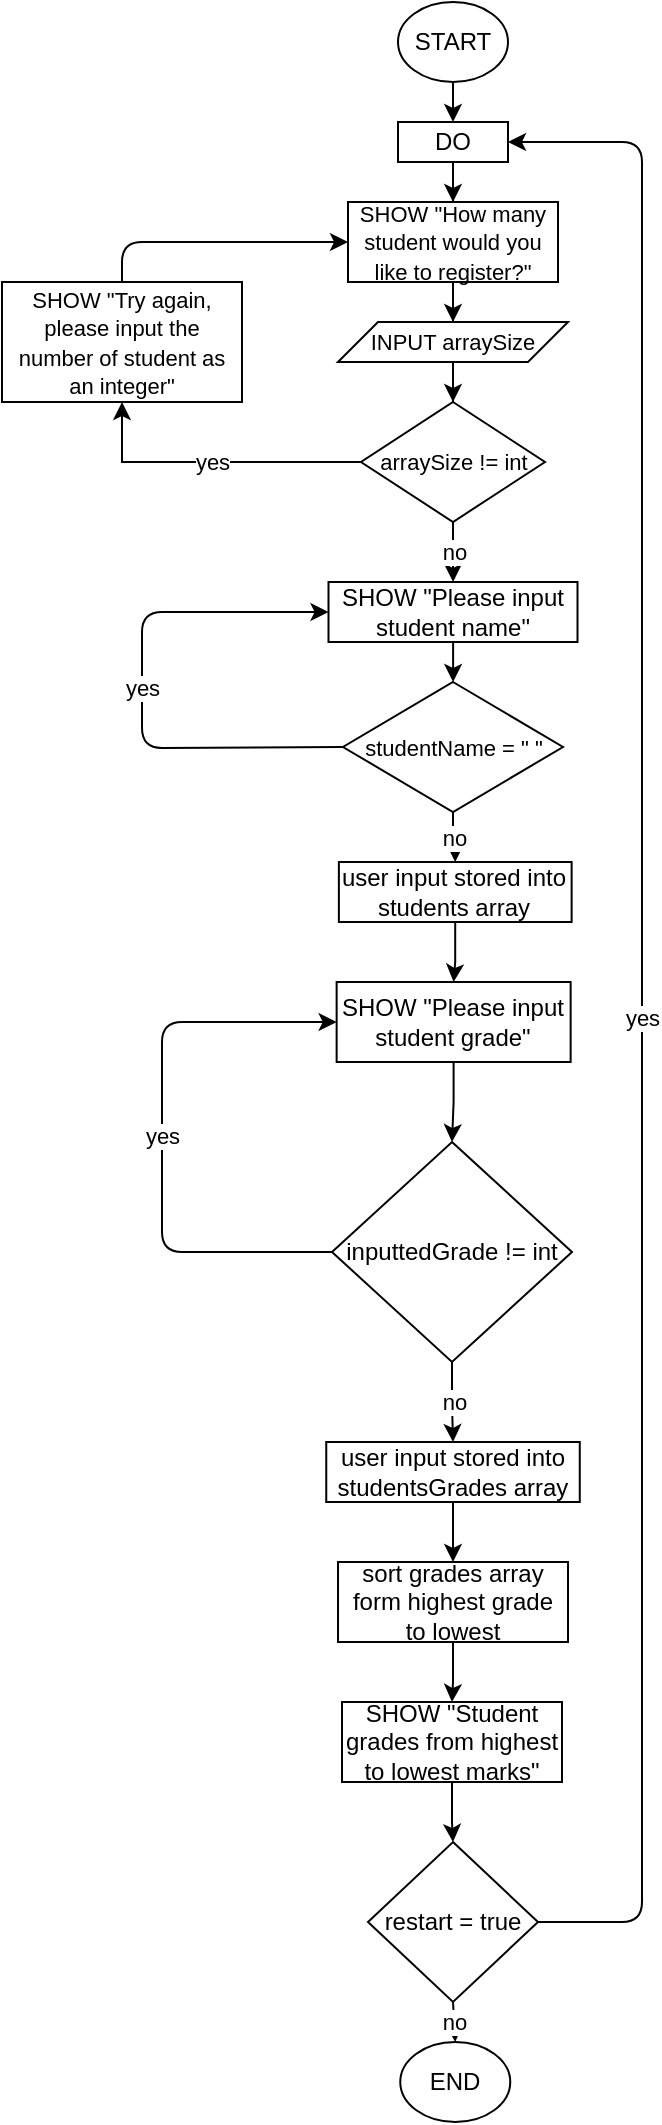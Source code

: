 <mxfile version="13.9.8" type="device"><diagram id="CJbjfYAX7APQSJAaAtRl" name="Page-1"><mxGraphModel dx="700" dy="790" grid="1" gridSize="10" guides="1" tooltips="1" connect="1" arrows="1" fold="1" page="1" pageScale="1" pageWidth="850" pageHeight="1100" math="0" shadow="0"><root><mxCell id="0"/><mxCell id="1" parent="0"/><mxCell id="YVGGeU7j0jix6C_1ZdNp-1" value="START" style="ellipse;whiteSpace=wrap;html=1;" vertex="1" parent="1"><mxGeometry x="398" width="55" height="40" as="geometry"/></mxCell><mxCell id="YVGGeU7j0jix6C_1ZdNp-2" value="END" style="ellipse;whiteSpace=wrap;html=1;" vertex="1" parent="1"><mxGeometry x="399.13" y="1020" width="55" height="40" as="geometry"/></mxCell><mxCell id="YVGGeU7j0jix6C_1ZdNp-11" value="" style="edgeStyle=orthogonalEdgeStyle;rounded=0;orthogonalLoop=1;jettySize=auto;html=1;" edge="1" parent="1" source="YVGGeU7j0jix6C_1ZdNp-3" target="YVGGeU7j0jix6C_1ZdNp-10"><mxGeometry relative="1" as="geometry"/></mxCell><mxCell id="YVGGeU7j0jix6C_1ZdNp-3" value="DO" style="rounded=0;whiteSpace=wrap;html=1;" vertex="1" parent="1"><mxGeometry x="398" y="60" width="55" height="20" as="geometry"/></mxCell><mxCell id="YVGGeU7j0jix6C_1ZdNp-4" value="restart = true" style="rhombus;whiteSpace=wrap;html=1;" vertex="1" parent="1"><mxGeometry x="383" y="920" width="85" height="80" as="geometry"/></mxCell><mxCell id="YVGGeU7j0jix6C_1ZdNp-5" value="yes" style="endArrow=classic;html=1;exitX=1;exitY=0.5;exitDx=0;exitDy=0;entryX=1;entryY=0.5;entryDx=0;entryDy=0;" edge="1" parent="1" source="YVGGeU7j0jix6C_1ZdNp-4" target="YVGGeU7j0jix6C_1ZdNp-3"><mxGeometry relative="1" as="geometry"><mxPoint x="380" y="310" as="sourcePoint"/><mxPoint x="480" y="310" as="targetPoint"/><Array as="points"><mxPoint x="520" y="960"/><mxPoint x="520" y="70"/></Array></mxGeometry></mxCell><mxCell id="YVGGeU7j0jix6C_1ZdNp-6" value="yes" style="edgeLabel;resizable=0;html=1;align=center;verticalAlign=middle;" connectable="0" vertex="1" parent="YVGGeU7j0jix6C_1ZdNp-5"><mxGeometry relative="1" as="geometry"/></mxCell><mxCell id="YVGGeU7j0jix6C_1ZdNp-7" value="" style="endArrow=classic;html=1;exitX=0.5;exitY=1;exitDx=0;exitDy=0;entryX=0.5;entryY=0;entryDx=0;entryDy=0;" edge="1" parent="1" source="YVGGeU7j0jix6C_1ZdNp-4" target="YVGGeU7j0jix6C_1ZdNp-2"><mxGeometry relative="1" as="geometry"><mxPoint x="380" y="310" as="sourcePoint"/><mxPoint x="480" y="310" as="targetPoint"/></mxGeometry></mxCell><mxCell id="YVGGeU7j0jix6C_1ZdNp-8" value="no" style="edgeLabel;resizable=0;html=1;align=center;verticalAlign=middle;" connectable="0" vertex="1" parent="YVGGeU7j0jix6C_1ZdNp-7"><mxGeometry relative="1" as="geometry"/></mxCell><mxCell id="YVGGeU7j0jix6C_1ZdNp-9" value="" style="endArrow=classic;html=1;exitX=0.5;exitY=1;exitDx=0;exitDy=0;entryX=0.5;entryY=0;entryDx=0;entryDy=0;" edge="1" parent="1" source="YVGGeU7j0jix6C_1ZdNp-1" target="YVGGeU7j0jix6C_1ZdNp-3"><mxGeometry width="50" height="50" relative="1" as="geometry"><mxPoint x="410" y="330" as="sourcePoint"/><mxPoint x="460" y="280" as="targetPoint"/></mxGeometry></mxCell><mxCell id="YVGGeU7j0jix6C_1ZdNp-13" value="" style="edgeStyle=orthogonalEdgeStyle;rounded=0;orthogonalLoop=1;jettySize=auto;html=1;" edge="1" parent="1" source="YVGGeU7j0jix6C_1ZdNp-10" target="YVGGeU7j0jix6C_1ZdNp-12"><mxGeometry relative="1" as="geometry"/></mxCell><mxCell id="YVGGeU7j0jix6C_1ZdNp-10" value="&lt;font style=&quot;font-size: 11px&quot;&gt;SHOW &quot;How many student would you like to register?&quot;&lt;/font&gt;" style="rounded=0;whiteSpace=wrap;html=1;" vertex="1" parent="1"><mxGeometry x="373" y="100" width="105" height="40" as="geometry"/></mxCell><mxCell id="YVGGeU7j0jix6C_1ZdNp-15" value="" style="edgeStyle=orthogonalEdgeStyle;rounded=0;orthogonalLoop=1;jettySize=auto;html=1;" edge="1" parent="1" source="YVGGeU7j0jix6C_1ZdNp-12" target="YVGGeU7j0jix6C_1ZdNp-14"><mxGeometry relative="1" as="geometry"/></mxCell><mxCell id="YVGGeU7j0jix6C_1ZdNp-12" value="&lt;font style=&quot;font-size: 11px&quot;&gt;INPUT arraySize&lt;/font&gt;" style="shape=parallelogram;perimeter=parallelogramPerimeter;whiteSpace=wrap;html=1;fixedSize=1;" vertex="1" parent="1"><mxGeometry x="368" y="160" width="115" height="20" as="geometry"/></mxCell><mxCell id="YVGGeU7j0jix6C_1ZdNp-17" value="yes" style="edgeStyle=orthogonalEdgeStyle;rounded=0;orthogonalLoop=1;jettySize=auto;html=1;" edge="1" parent="1" source="YVGGeU7j0jix6C_1ZdNp-14" target="YVGGeU7j0jix6C_1ZdNp-16"><mxGeometry relative="1" as="geometry"><Array as="points"><mxPoint x="260" y="230"/></Array></mxGeometry></mxCell><mxCell id="YVGGeU7j0jix6C_1ZdNp-20" value="no" style="edgeStyle=orthogonalEdgeStyle;rounded=0;orthogonalLoop=1;jettySize=auto;html=1;" edge="1" parent="1" source="YVGGeU7j0jix6C_1ZdNp-14" target="YVGGeU7j0jix6C_1ZdNp-19"><mxGeometry relative="1" as="geometry"/></mxCell><mxCell id="YVGGeU7j0jix6C_1ZdNp-14" value="&lt;font style=&quot;font-size: 11px&quot;&gt;arraySize != int&lt;/font&gt;" style="rhombus;whiteSpace=wrap;html=1;" vertex="1" parent="1"><mxGeometry x="379.5" y="200" width="92" height="60" as="geometry"/></mxCell><mxCell id="YVGGeU7j0jix6C_1ZdNp-16" value="&lt;font style=&quot;font-size: 11px&quot;&gt;SHOW &quot;Try again, please input the number of student as an integer&quot;&lt;/font&gt;" style="rounded=0;whiteSpace=wrap;html=1;" vertex="1" parent="1"><mxGeometry x="200" y="140" width="120" height="60" as="geometry"/></mxCell><mxCell id="YVGGeU7j0jix6C_1ZdNp-18" value="" style="endArrow=classic;html=1;exitX=0.5;exitY=0;exitDx=0;exitDy=0;entryX=0;entryY=0.5;entryDx=0;entryDy=0;" edge="1" parent="1" source="YVGGeU7j0jix6C_1ZdNp-16" target="YVGGeU7j0jix6C_1ZdNp-10"><mxGeometry width="50" height="50" relative="1" as="geometry"><mxPoint x="410" y="290" as="sourcePoint"/><mxPoint x="460" y="240" as="targetPoint"/><Array as="points"><mxPoint x="260" y="120"/></Array></mxGeometry></mxCell><mxCell id="YVGGeU7j0jix6C_1ZdNp-32" value="" style="edgeStyle=orthogonalEdgeStyle;rounded=0;orthogonalLoop=1;jettySize=auto;html=1;" edge="1" parent="1" source="YVGGeU7j0jix6C_1ZdNp-19" target="YVGGeU7j0jix6C_1ZdNp-31"><mxGeometry relative="1" as="geometry"/></mxCell><mxCell id="YVGGeU7j0jix6C_1ZdNp-19" value="SHOW &quot;Please input student name&quot;" style="rounded=0;whiteSpace=wrap;html=1;" vertex="1" parent="1"><mxGeometry x="363.25" y="290" width="124.5" height="30" as="geometry"/></mxCell><mxCell id="YVGGeU7j0jix6C_1ZdNp-28" value="" style="edgeStyle=orthogonalEdgeStyle;rounded=0;orthogonalLoop=1;jettySize=auto;html=1;" edge="1" parent="1" source="YVGGeU7j0jix6C_1ZdNp-23" target="YVGGeU7j0jix6C_1ZdNp-27"><mxGeometry relative="1" as="geometry"/></mxCell><mxCell id="YVGGeU7j0jix6C_1ZdNp-23" value="user input stored into students array" style="rounded=0;whiteSpace=wrap;html=1;" vertex="1" parent="1"><mxGeometry x="368.44" y="430" width="116.37" height="30" as="geometry"/></mxCell><mxCell id="YVGGeU7j0jix6C_1ZdNp-37" value="" style="edgeStyle=orthogonalEdgeStyle;rounded=0;orthogonalLoop=1;jettySize=auto;html=1;" edge="1" parent="1" source="YVGGeU7j0jix6C_1ZdNp-27" target="YVGGeU7j0jix6C_1ZdNp-36"><mxGeometry relative="1" as="geometry"/></mxCell><mxCell id="YVGGeU7j0jix6C_1ZdNp-27" value="SHOW &quot;Please input student grade&quot;" style="rounded=0;whiteSpace=wrap;html=1;" vertex="1" parent="1"><mxGeometry x="367.32" y="490" width="117" height="40" as="geometry"/></mxCell><mxCell id="YVGGeU7j0jix6C_1ZdNp-41" value="" style="edgeStyle=orthogonalEdgeStyle;rounded=0;orthogonalLoop=1;jettySize=auto;html=1;" edge="1" parent="1" source="YVGGeU7j0jix6C_1ZdNp-29" target="YVGGeU7j0jix6C_1ZdNp-40"><mxGeometry relative="1" as="geometry"/></mxCell><mxCell id="YVGGeU7j0jix6C_1ZdNp-29" value="user input stored into studentsGrades array" style="rounded=0;whiteSpace=wrap;html=1;" vertex="1" parent="1"><mxGeometry x="362.13" y="720" width="126.75" height="30" as="geometry"/></mxCell><mxCell id="YVGGeU7j0jix6C_1ZdNp-33" value="no" style="edgeStyle=orthogonalEdgeStyle;rounded=0;orthogonalLoop=1;jettySize=auto;html=1;" edge="1" parent="1" source="YVGGeU7j0jix6C_1ZdNp-31" target="YVGGeU7j0jix6C_1ZdNp-23"><mxGeometry relative="1" as="geometry"/></mxCell><mxCell id="YVGGeU7j0jix6C_1ZdNp-31" value="&lt;font style=&quot;font-size: 11px&quot;&gt;studentName = &quot; &quot;&lt;/font&gt;" style="rhombus;whiteSpace=wrap;html=1;" vertex="1" parent="1"><mxGeometry x="370.5" y="340" width="110" height="65" as="geometry"/></mxCell><mxCell id="YVGGeU7j0jix6C_1ZdNp-34" value="yes" style="endArrow=classic;html=1;exitX=0;exitY=0.5;exitDx=0;exitDy=0;entryX=0;entryY=0.5;entryDx=0;entryDy=0;" edge="1" parent="1" source="YVGGeU7j0jix6C_1ZdNp-31" target="YVGGeU7j0jix6C_1ZdNp-19"><mxGeometry relative="1" as="geometry"><mxPoint x="410" y="430" as="sourcePoint"/><mxPoint x="510" y="430" as="targetPoint"/><Array as="points"><mxPoint x="270" y="373"/><mxPoint x="270" y="305"/></Array></mxGeometry></mxCell><mxCell id="YVGGeU7j0jix6C_1ZdNp-35" value="yes" style="edgeLabel;resizable=0;html=1;align=center;verticalAlign=middle;" connectable="0" vertex="1" parent="YVGGeU7j0jix6C_1ZdNp-34"><mxGeometry relative="1" as="geometry"/></mxCell><mxCell id="YVGGeU7j0jix6C_1ZdNp-38" value="no" style="edgeStyle=orthogonalEdgeStyle;rounded=0;orthogonalLoop=1;jettySize=auto;html=1;" edge="1" parent="1" source="YVGGeU7j0jix6C_1ZdNp-36" target="YVGGeU7j0jix6C_1ZdNp-29"><mxGeometry relative="1" as="geometry"/></mxCell><mxCell id="YVGGeU7j0jix6C_1ZdNp-36" value="inputtedGrade != int" style="rhombus;whiteSpace=wrap;html=1;" vertex="1" parent="1"><mxGeometry x="365" y="570" width="120" height="110" as="geometry"/></mxCell><mxCell id="YVGGeU7j0jix6C_1ZdNp-39" value="yes" style="endArrow=classic;html=1;exitX=0;exitY=0.5;exitDx=0;exitDy=0;entryX=0;entryY=0.5;entryDx=0;entryDy=0;" edge="1" parent="1" source="YVGGeU7j0jix6C_1ZdNp-36" target="YVGGeU7j0jix6C_1ZdNp-27"><mxGeometry width="50" height="50" relative="1" as="geometry"><mxPoint x="440" y="450" as="sourcePoint"/><mxPoint x="490" y="400" as="targetPoint"/><Array as="points"><mxPoint x="280" y="625"/><mxPoint x="280" y="510"/></Array></mxGeometry></mxCell><mxCell id="YVGGeU7j0jix6C_1ZdNp-44" value="" style="edgeStyle=orthogonalEdgeStyle;rounded=0;orthogonalLoop=1;jettySize=auto;html=1;" edge="1" parent="1" source="YVGGeU7j0jix6C_1ZdNp-40" target="YVGGeU7j0jix6C_1ZdNp-42"><mxGeometry relative="1" as="geometry"/></mxCell><mxCell id="YVGGeU7j0jix6C_1ZdNp-40" value="sort grades array form highest grade to lowest" style="rounded=0;whiteSpace=wrap;html=1;" vertex="1" parent="1"><mxGeometry x="368.01" y="780" width="115" height="40" as="geometry"/></mxCell><mxCell id="YVGGeU7j0jix6C_1ZdNp-45" value="" style="edgeStyle=orthogonalEdgeStyle;rounded=0;orthogonalLoop=1;jettySize=auto;html=1;" edge="1" parent="1" source="YVGGeU7j0jix6C_1ZdNp-42" target="YVGGeU7j0jix6C_1ZdNp-4"><mxGeometry relative="1" as="geometry"/></mxCell><mxCell id="YVGGeU7j0jix6C_1ZdNp-42" value="SHOW &quot;Student grades from highest to lowest marks&quot;" style="rounded=0;whiteSpace=wrap;html=1;" vertex="1" parent="1"><mxGeometry x="370" y="850" width="110" height="40" as="geometry"/></mxCell></root></mxGraphModel></diagram></mxfile>